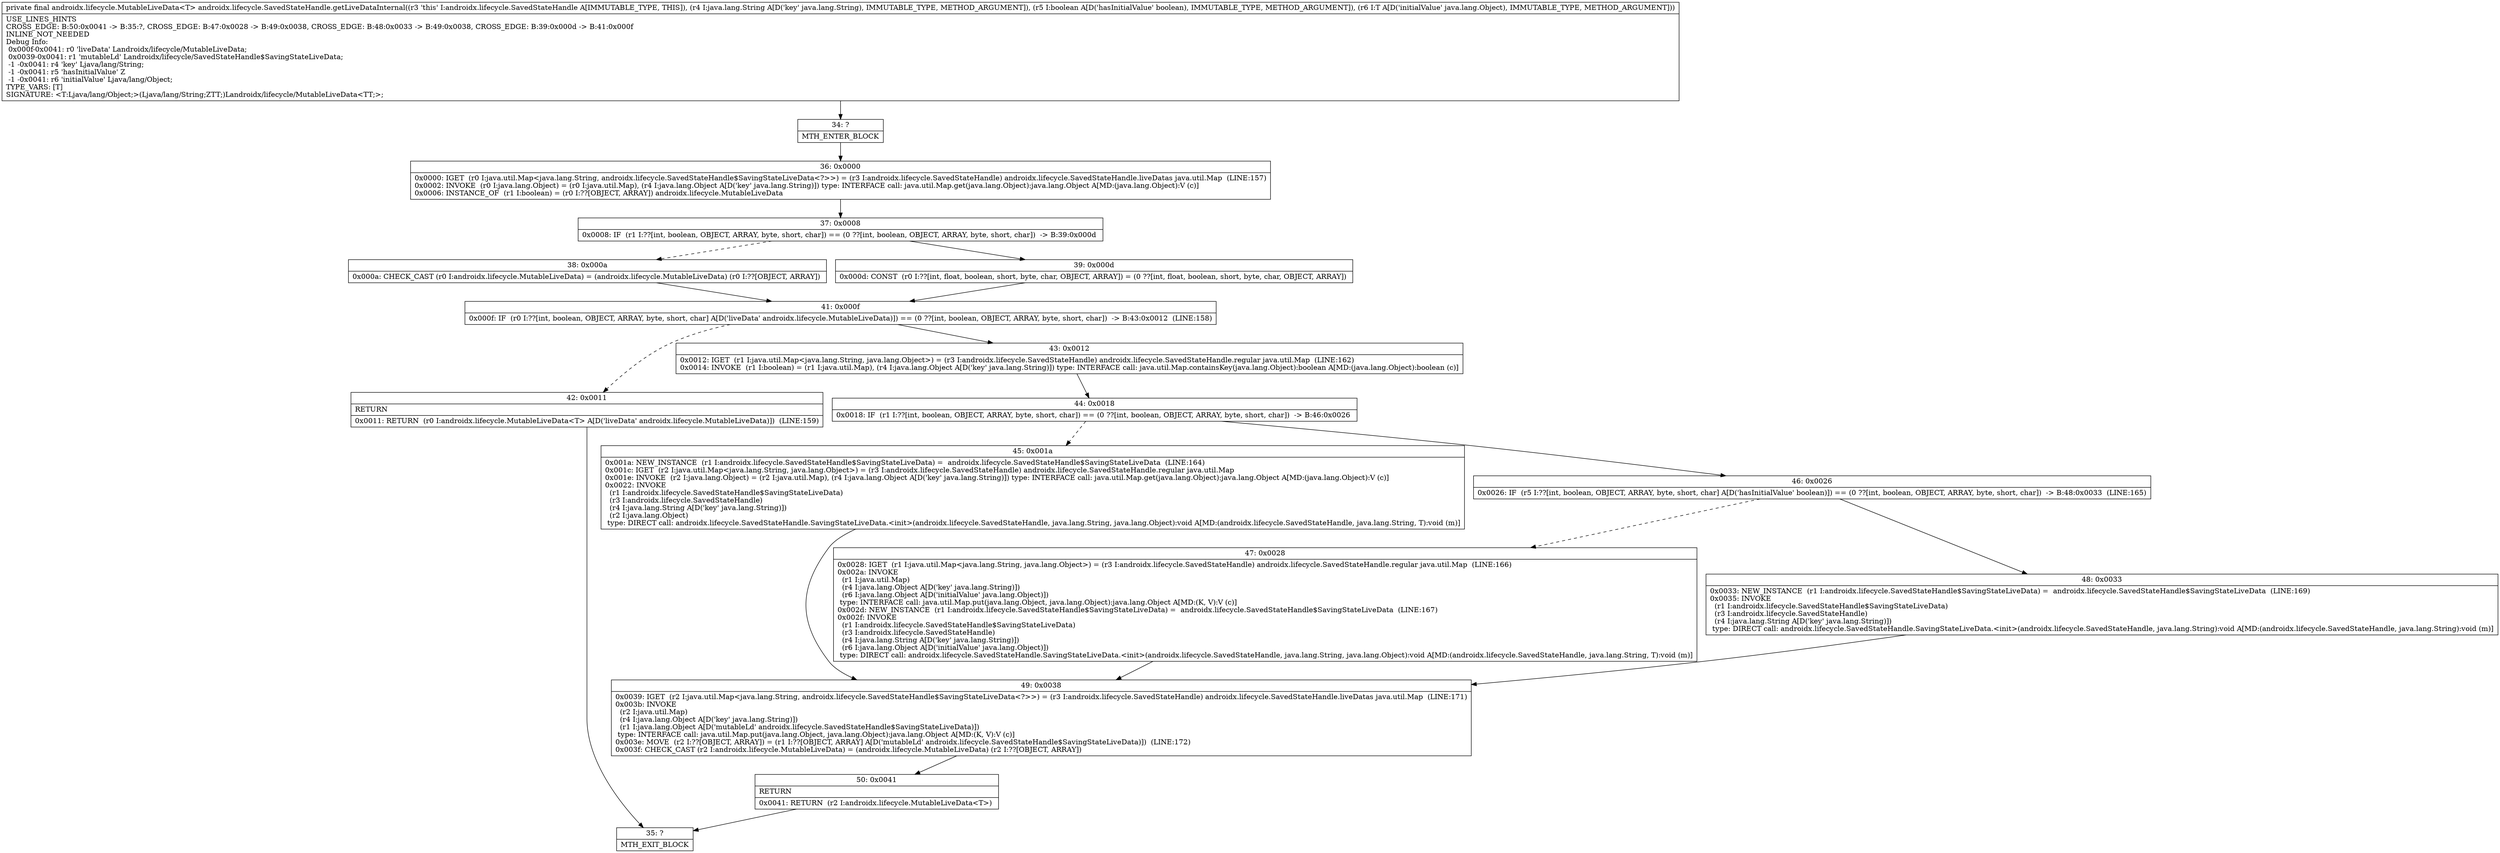digraph "CFG forandroidx.lifecycle.SavedStateHandle.getLiveDataInternal(Ljava\/lang\/String;ZLjava\/lang\/Object;)Landroidx\/lifecycle\/MutableLiveData;" {
Node_34 [shape=record,label="{34\:\ ?|MTH_ENTER_BLOCK\l}"];
Node_36 [shape=record,label="{36\:\ 0x0000|0x0000: IGET  (r0 I:java.util.Map\<java.lang.String, androidx.lifecycle.SavedStateHandle$SavingStateLiveData\<?\>\>) = (r3 I:androidx.lifecycle.SavedStateHandle) androidx.lifecycle.SavedStateHandle.liveDatas java.util.Map  (LINE:157)\l0x0002: INVOKE  (r0 I:java.lang.Object) = (r0 I:java.util.Map), (r4 I:java.lang.Object A[D('key' java.lang.String)]) type: INTERFACE call: java.util.Map.get(java.lang.Object):java.lang.Object A[MD:(java.lang.Object):V (c)]\l0x0006: INSTANCE_OF  (r1 I:boolean) = (r0 I:??[OBJECT, ARRAY]) androidx.lifecycle.MutableLiveData \l}"];
Node_37 [shape=record,label="{37\:\ 0x0008|0x0008: IF  (r1 I:??[int, boolean, OBJECT, ARRAY, byte, short, char]) == (0 ??[int, boolean, OBJECT, ARRAY, byte, short, char])  \-\> B:39:0x000d \l}"];
Node_38 [shape=record,label="{38\:\ 0x000a|0x000a: CHECK_CAST (r0 I:androidx.lifecycle.MutableLiveData) = (androidx.lifecycle.MutableLiveData) (r0 I:??[OBJECT, ARRAY]) \l}"];
Node_41 [shape=record,label="{41\:\ 0x000f|0x000f: IF  (r0 I:??[int, boolean, OBJECT, ARRAY, byte, short, char] A[D('liveData' androidx.lifecycle.MutableLiveData)]) == (0 ??[int, boolean, OBJECT, ARRAY, byte, short, char])  \-\> B:43:0x0012  (LINE:158)\l}"];
Node_42 [shape=record,label="{42\:\ 0x0011|RETURN\l|0x0011: RETURN  (r0 I:androidx.lifecycle.MutableLiveData\<T\> A[D('liveData' androidx.lifecycle.MutableLiveData)])  (LINE:159)\l}"];
Node_35 [shape=record,label="{35\:\ ?|MTH_EXIT_BLOCK\l}"];
Node_43 [shape=record,label="{43\:\ 0x0012|0x0012: IGET  (r1 I:java.util.Map\<java.lang.String, java.lang.Object\>) = (r3 I:androidx.lifecycle.SavedStateHandle) androidx.lifecycle.SavedStateHandle.regular java.util.Map  (LINE:162)\l0x0014: INVOKE  (r1 I:boolean) = (r1 I:java.util.Map), (r4 I:java.lang.Object A[D('key' java.lang.String)]) type: INTERFACE call: java.util.Map.containsKey(java.lang.Object):boolean A[MD:(java.lang.Object):boolean (c)]\l}"];
Node_44 [shape=record,label="{44\:\ 0x0018|0x0018: IF  (r1 I:??[int, boolean, OBJECT, ARRAY, byte, short, char]) == (0 ??[int, boolean, OBJECT, ARRAY, byte, short, char])  \-\> B:46:0x0026 \l}"];
Node_45 [shape=record,label="{45\:\ 0x001a|0x001a: NEW_INSTANCE  (r1 I:androidx.lifecycle.SavedStateHandle$SavingStateLiveData) =  androidx.lifecycle.SavedStateHandle$SavingStateLiveData  (LINE:164)\l0x001c: IGET  (r2 I:java.util.Map\<java.lang.String, java.lang.Object\>) = (r3 I:androidx.lifecycle.SavedStateHandle) androidx.lifecycle.SavedStateHandle.regular java.util.Map \l0x001e: INVOKE  (r2 I:java.lang.Object) = (r2 I:java.util.Map), (r4 I:java.lang.Object A[D('key' java.lang.String)]) type: INTERFACE call: java.util.Map.get(java.lang.Object):java.lang.Object A[MD:(java.lang.Object):V (c)]\l0x0022: INVOKE  \l  (r1 I:androidx.lifecycle.SavedStateHandle$SavingStateLiveData)\l  (r3 I:androidx.lifecycle.SavedStateHandle)\l  (r4 I:java.lang.String A[D('key' java.lang.String)])\l  (r2 I:java.lang.Object)\l type: DIRECT call: androidx.lifecycle.SavedStateHandle.SavingStateLiveData.\<init\>(androidx.lifecycle.SavedStateHandle, java.lang.String, java.lang.Object):void A[MD:(androidx.lifecycle.SavedStateHandle, java.lang.String, T):void (m)]\l}"];
Node_49 [shape=record,label="{49\:\ 0x0038|0x0039: IGET  (r2 I:java.util.Map\<java.lang.String, androidx.lifecycle.SavedStateHandle$SavingStateLiveData\<?\>\>) = (r3 I:androidx.lifecycle.SavedStateHandle) androidx.lifecycle.SavedStateHandle.liveDatas java.util.Map  (LINE:171)\l0x003b: INVOKE  \l  (r2 I:java.util.Map)\l  (r4 I:java.lang.Object A[D('key' java.lang.String)])\l  (r1 I:java.lang.Object A[D('mutableLd' androidx.lifecycle.SavedStateHandle$SavingStateLiveData)])\l type: INTERFACE call: java.util.Map.put(java.lang.Object, java.lang.Object):java.lang.Object A[MD:(K, V):V (c)]\l0x003e: MOVE  (r2 I:??[OBJECT, ARRAY]) = (r1 I:??[OBJECT, ARRAY] A[D('mutableLd' androidx.lifecycle.SavedStateHandle$SavingStateLiveData)])  (LINE:172)\l0x003f: CHECK_CAST (r2 I:androidx.lifecycle.MutableLiveData) = (androidx.lifecycle.MutableLiveData) (r2 I:??[OBJECT, ARRAY]) \l}"];
Node_50 [shape=record,label="{50\:\ 0x0041|RETURN\l|0x0041: RETURN  (r2 I:androidx.lifecycle.MutableLiveData\<T\>) \l}"];
Node_46 [shape=record,label="{46\:\ 0x0026|0x0026: IF  (r5 I:??[int, boolean, OBJECT, ARRAY, byte, short, char] A[D('hasInitialValue' boolean)]) == (0 ??[int, boolean, OBJECT, ARRAY, byte, short, char])  \-\> B:48:0x0033  (LINE:165)\l}"];
Node_47 [shape=record,label="{47\:\ 0x0028|0x0028: IGET  (r1 I:java.util.Map\<java.lang.String, java.lang.Object\>) = (r3 I:androidx.lifecycle.SavedStateHandle) androidx.lifecycle.SavedStateHandle.regular java.util.Map  (LINE:166)\l0x002a: INVOKE  \l  (r1 I:java.util.Map)\l  (r4 I:java.lang.Object A[D('key' java.lang.String)])\l  (r6 I:java.lang.Object A[D('initialValue' java.lang.Object)])\l type: INTERFACE call: java.util.Map.put(java.lang.Object, java.lang.Object):java.lang.Object A[MD:(K, V):V (c)]\l0x002d: NEW_INSTANCE  (r1 I:androidx.lifecycle.SavedStateHandle$SavingStateLiveData) =  androidx.lifecycle.SavedStateHandle$SavingStateLiveData  (LINE:167)\l0x002f: INVOKE  \l  (r1 I:androidx.lifecycle.SavedStateHandle$SavingStateLiveData)\l  (r3 I:androidx.lifecycle.SavedStateHandle)\l  (r4 I:java.lang.String A[D('key' java.lang.String)])\l  (r6 I:java.lang.Object A[D('initialValue' java.lang.Object)])\l type: DIRECT call: androidx.lifecycle.SavedStateHandle.SavingStateLiveData.\<init\>(androidx.lifecycle.SavedStateHandle, java.lang.String, java.lang.Object):void A[MD:(androidx.lifecycle.SavedStateHandle, java.lang.String, T):void (m)]\l}"];
Node_48 [shape=record,label="{48\:\ 0x0033|0x0033: NEW_INSTANCE  (r1 I:androidx.lifecycle.SavedStateHandle$SavingStateLiveData) =  androidx.lifecycle.SavedStateHandle$SavingStateLiveData  (LINE:169)\l0x0035: INVOKE  \l  (r1 I:androidx.lifecycle.SavedStateHandle$SavingStateLiveData)\l  (r3 I:androidx.lifecycle.SavedStateHandle)\l  (r4 I:java.lang.String A[D('key' java.lang.String)])\l type: DIRECT call: androidx.lifecycle.SavedStateHandle.SavingStateLiveData.\<init\>(androidx.lifecycle.SavedStateHandle, java.lang.String):void A[MD:(androidx.lifecycle.SavedStateHandle, java.lang.String):void (m)]\l}"];
Node_39 [shape=record,label="{39\:\ 0x000d|0x000d: CONST  (r0 I:??[int, float, boolean, short, byte, char, OBJECT, ARRAY]) = (0 ??[int, float, boolean, short, byte, char, OBJECT, ARRAY]) \l}"];
MethodNode[shape=record,label="{private final androidx.lifecycle.MutableLiveData\<T\> androidx.lifecycle.SavedStateHandle.getLiveDataInternal((r3 'this' I:androidx.lifecycle.SavedStateHandle A[IMMUTABLE_TYPE, THIS]), (r4 I:java.lang.String A[D('key' java.lang.String), IMMUTABLE_TYPE, METHOD_ARGUMENT]), (r5 I:boolean A[D('hasInitialValue' boolean), IMMUTABLE_TYPE, METHOD_ARGUMENT]), (r6 I:T A[D('initialValue' java.lang.Object), IMMUTABLE_TYPE, METHOD_ARGUMENT]))  | USE_LINES_HINTS\lCROSS_EDGE: B:50:0x0041 \-\> B:35:?, CROSS_EDGE: B:47:0x0028 \-\> B:49:0x0038, CROSS_EDGE: B:48:0x0033 \-\> B:49:0x0038, CROSS_EDGE: B:39:0x000d \-\> B:41:0x000f\lINLINE_NOT_NEEDED\lDebug Info:\l  0x000f\-0x0041: r0 'liveData' Landroidx\/lifecycle\/MutableLiveData;\l  0x0039\-0x0041: r1 'mutableLd' Landroidx\/lifecycle\/SavedStateHandle$SavingStateLiveData;\l  \-1 \-0x0041: r4 'key' Ljava\/lang\/String;\l  \-1 \-0x0041: r5 'hasInitialValue' Z\l  \-1 \-0x0041: r6 'initialValue' Ljava\/lang\/Object;\lTYPE_VARS: [T]\lSIGNATURE: \<T:Ljava\/lang\/Object;\>(Ljava\/lang\/String;ZTT;)Landroidx\/lifecycle\/MutableLiveData\<TT;\>;\l}"];
MethodNode -> Node_34;Node_34 -> Node_36;
Node_36 -> Node_37;
Node_37 -> Node_38[style=dashed];
Node_37 -> Node_39;
Node_38 -> Node_41;
Node_41 -> Node_42[style=dashed];
Node_41 -> Node_43;
Node_42 -> Node_35;
Node_43 -> Node_44;
Node_44 -> Node_45[style=dashed];
Node_44 -> Node_46;
Node_45 -> Node_49;
Node_49 -> Node_50;
Node_50 -> Node_35;
Node_46 -> Node_47[style=dashed];
Node_46 -> Node_48;
Node_47 -> Node_49;
Node_48 -> Node_49;
Node_39 -> Node_41;
}

